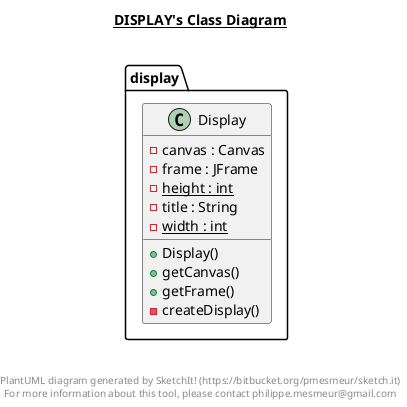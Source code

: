 @startuml

title __DISPLAY's Class Diagram__\n

  namespace display {
    class display.Display {
        - canvas : Canvas
        - frame : JFrame
        {static} - height : int
        - title : String
        {static} - width : int
        + Display()
        + getCanvas()
        + getFrame()
        - createDisplay()
    }
  }
  



right footer


PlantUML diagram generated by SketchIt! (https://bitbucket.org/pmesmeur/sketch.it)
For more information about this tool, please contact philippe.mesmeur@gmail.com
endfooter

@enduml
